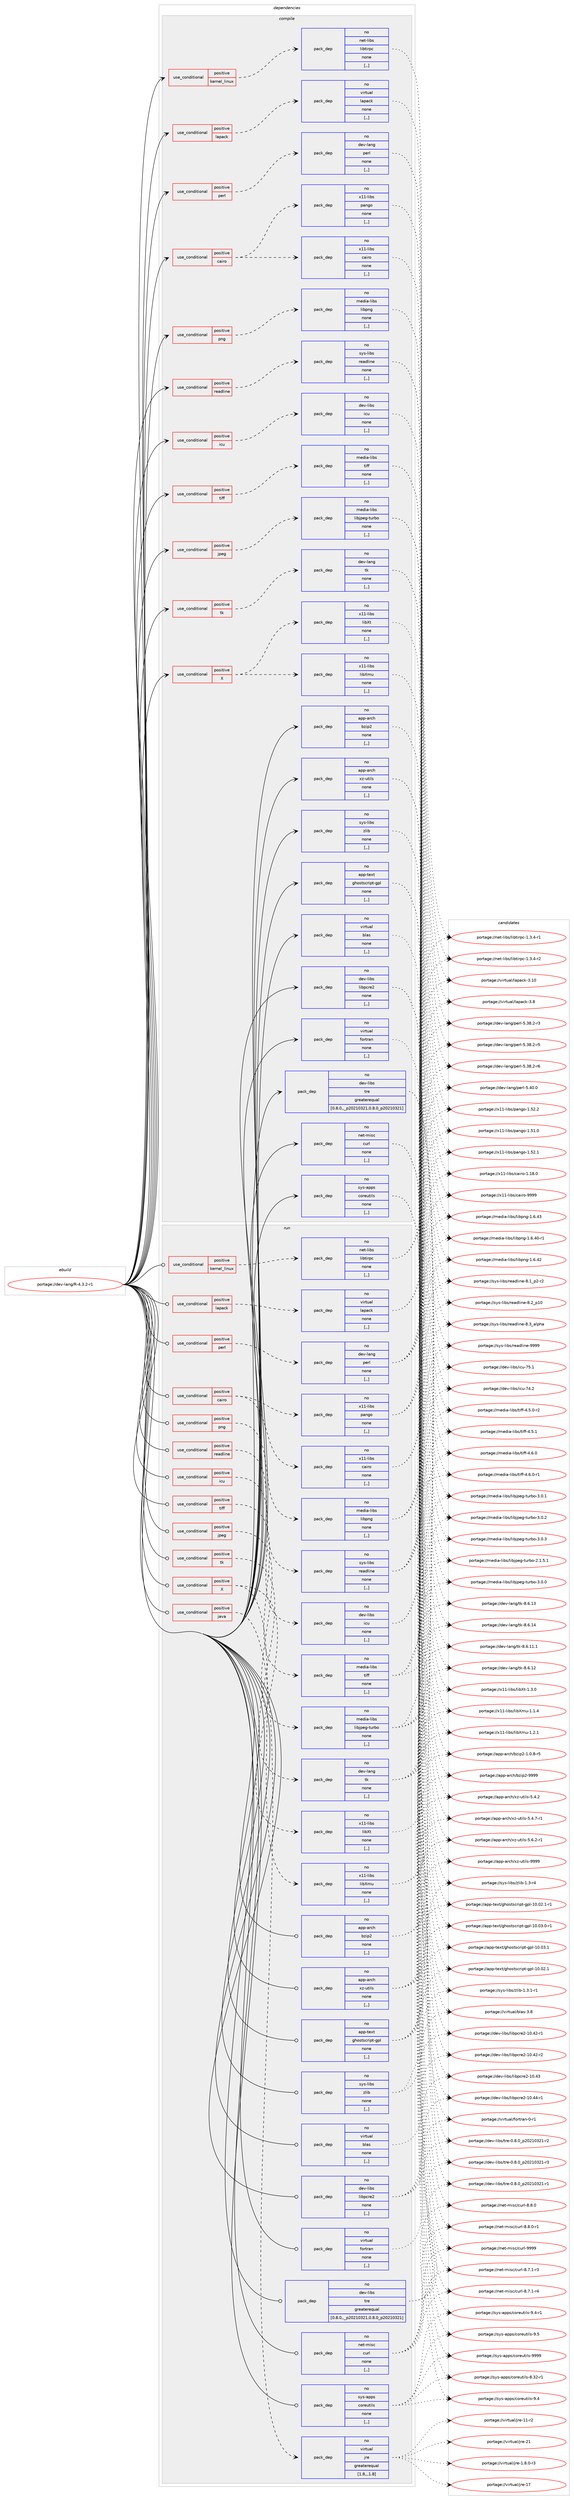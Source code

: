 digraph prolog {

# *************
# Graph options
# *************

newrank=true;
concentrate=true;
compound=true;
graph [rankdir=LR,fontname=Helvetica,fontsize=10,ranksep=1.5];#, ranksep=2.5, nodesep=0.2];
edge  [arrowhead=vee];
node  [fontname=Helvetica,fontsize=10];

# **********
# The ebuild
# **********

subgraph cluster_leftcol {
color=gray;
rank=same;
label=<<i>ebuild</i>>;
id [label="portage://dev-lang/R-4.3.2-r1", color=red, width=4, href="../dev-lang/R-4.3.2-r1.svg"];
}

# ****************
# The dependencies
# ****************

subgraph cluster_midcol {
color=gray;
label=<<i>dependencies</i>>;
subgraph cluster_compile {
fillcolor="#eeeeee";
style=filled;
label=<<i>compile</i>>;
subgraph cond22039 {
dependency95872 [label=<<TABLE BORDER="0" CELLBORDER="1" CELLSPACING="0" CELLPADDING="4"><TR><TD ROWSPAN="3" CELLPADDING="10">use_conditional</TD></TR><TR><TD>positive</TD></TR><TR><TD>X</TD></TR></TABLE>>, shape=none, color=red];
subgraph pack72801 {
dependency95873 [label=<<TABLE BORDER="0" CELLBORDER="1" CELLSPACING="0" CELLPADDING="4" WIDTH="220"><TR><TD ROWSPAN="6" CELLPADDING="30">pack_dep</TD></TR><TR><TD WIDTH="110">no</TD></TR><TR><TD>x11-libs</TD></TR><TR><TD>libXmu</TD></TR><TR><TD>none</TD></TR><TR><TD>[,,]</TD></TR></TABLE>>, shape=none, color=blue];
}
dependency95872:e -> dependency95873:w [weight=20,style="dashed",arrowhead="vee"];
subgraph pack72802 {
dependency95874 [label=<<TABLE BORDER="0" CELLBORDER="1" CELLSPACING="0" CELLPADDING="4" WIDTH="220"><TR><TD ROWSPAN="6" CELLPADDING="30">pack_dep</TD></TR><TR><TD WIDTH="110">no</TD></TR><TR><TD>x11-libs</TD></TR><TR><TD>libXt</TD></TR><TR><TD>none</TD></TR><TR><TD>[,,]</TD></TR></TABLE>>, shape=none, color=blue];
}
dependency95872:e -> dependency95874:w [weight=20,style="dashed",arrowhead="vee"];
}
id:e -> dependency95872:w [weight=20,style="solid",arrowhead="vee"];
subgraph cond22040 {
dependency95875 [label=<<TABLE BORDER="0" CELLBORDER="1" CELLSPACING="0" CELLPADDING="4"><TR><TD ROWSPAN="3" CELLPADDING="10">use_conditional</TD></TR><TR><TD>positive</TD></TR><TR><TD>cairo</TD></TR></TABLE>>, shape=none, color=red];
subgraph pack72803 {
dependency95876 [label=<<TABLE BORDER="0" CELLBORDER="1" CELLSPACING="0" CELLPADDING="4" WIDTH="220"><TR><TD ROWSPAN="6" CELLPADDING="30">pack_dep</TD></TR><TR><TD WIDTH="110">no</TD></TR><TR><TD>x11-libs</TD></TR><TR><TD>cairo</TD></TR><TR><TD>none</TD></TR><TR><TD>[,,]</TD></TR></TABLE>>, shape=none, color=blue];
}
dependency95875:e -> dependency95876:w [weight=20,style="dashed",arrowhead="vee"];
subgraph pack72804 {
dependency95877 [label=<<TABLE BORDER="0" CELLBORDER="1" CELLSPACING="0" CELLPADDING="4" WIDTH="220"><TR><TD ROWSPAN="6" CELLPADDING="30">pack_dep</TD></TR><TR><TD WIDTH="110">no</TD></TR><TR><TD>x11-libs</TD></TR><TR><TD>pango</TD></TR><TR><TD>none</TD></TR><TR><TD>[,,]</TD></TR></TABLE>>, shape=none, color=blue];
}
dependency95875:e -> dependency95877:w [weight=20,style="dashed",arrowhead="vee"];
}
id:e -> dependency95875:w [weight=20,style="solid",arrowhead="vee"];
subgraph cond22041 {
dependency95878 [label=<<TABLE BORDER="0" CELLBORDER="1" CELLSPACING="0" CELLPADDING="4"><TR><TD ROWSPAN="3" CELLPADDING="10">use_conditional</TD></TR><TR><TD>positive</TD></TR><TR><TD>icu</TD></TR></TABLE>>, shape=none, color=red];
subgraph pack72805 {
dependency95879 [label=<<TABLE BORDER="0" CELLBORDER="1" CELLSPACING="0" CELLPADDING="4" WIDTH="220"><TR><TD ROWSPAN="6" CELLPADDING="30">pack_dep</TD></TR><TR><TD WIDTH="110">no</TD></TR><TR><TD>dev-libs</TD></TR><TR><TD>icu</TD></TR><TR><TD>none</TD></TR><TR><TD>[,,]</TD></TR></TABLE>>, shape=none, color=blue];
}
dependency95878:e -> dependency95879:w [weight=20,style="dashed",arrowhead="vee"];
}
id:e -> dependency95878:w [weight=20,style="solid",arrowhead="vee"];
subgraph cond22042 {
dependency95880 [label=<<TABLE BORDER="0" CELLBORDER="1" CELLSPACING="0" CELLPADDING="4"><TR><TD ROWSPAN="3" CELLPADDING="10">use_conditional</TD></TR><TR><TD>positive</TD></TR><TR><TD>jpeg</TD></TR></TABLE>>, shape=none, color=red];
subgraph pack72806 {
dependency95881 [label=<<TABLE BORDER="0" CELLBORDER="1" CELLSPACING="0" CELLPADDING="4" WIDTH="220"><TR><TD ROWSPAN="6" CELLPADDING="30">pack_dep</TD></TR><TR><TD WIDTH="110">no</TD></TR><TR><TD>media-libs</TD></TR><TR><TD>libjpeg-turbo</TD></TR><TR><TD>none</TD></TR><TR><TD>[,,]</TD></TR></TABLE>>, shape=none, color=blue];
}
dependency95880:e -> dependency95881:w [weight=20,style="dashed",arrowhead="vee"];
}
id:e -> dependency95880:w [weight=20,style="solid",arrowhead="vee"];
subgraph cond22043 {
dependency95882 [label=<<TABLE BORDER="0" CELLBORDER="1" CELLSPACING="0" CELLPADDING="4"><TR><TD ROWSPAN="3" CELLPADDING="10">use_conditional</TD></TR><TR><TD>positive</TD></TR><TR><TD>kernel_linux</TD></TR></TABLE>>, shape=none, color=red];
subgraph pack72807 {
dependency95883 [label=<<TABLE BORDER="0" CELLBORDER="1" CELLSPACING="0" CELLPADDING="4" WIDTH="220"><TR><TD ROWSPAN="6" CELLPADDING="30">pack_dep</TD></TR><TR><TD WIDTH="110">no</TD></TR><TR><TD>net-libs</TD></TR><TR><TD>libtirpc</TD></TR><TR><TD>none</TD></TR><TR><TD>[,,]</TD></TR></TABLE>>, shape=none, color=blue];
}
dependency95882:e -> dependency95883:w [weight=20,style="dashed",arrowhead="vee"];
}
id:e -> dependency95882:w [weight=20,style="solid",arrowhead="vee"];
subgraph cond22044 {
dependency95884 [label=<<TABLE BORDER="0" CELLBORDER="1" CELLSPACING="0" CELLPADDING="4"><TR><TD ROWSPAN="3" CELLPADDING="10">use_conditional</TD></TR><TR><TD>positive</TD></TR><TR><TD>lapack</TD></TR></TABLE>>, shape=none, color=red];
subgraph pack72808 {
dependency95885 [label=<<TABLE BORDER="0" CELLBORDER="1" CELLSPACING="0" CELLPADDING="4" WIDTH="220"><TR><TD ROWSPAN="6" CELLPADDING="30">pack_dep</TD></TR><TR><TD WIDTH="110">no</TD></TR><TR><TD>virtual</TD></TR><TR><TD>lapack</TD></TR><TR><TD>none</TD></TR><TR><TD>[,,]</TD></TR></TABLE>>, shape=none, color=blue];
}
dependency95884:e -> dependency95885:w [weight=20,style="dashed",arrowhead="vee"];
}
id:e -> dependency95884:w [weight=20,style="solid",arrowhead="vee"];
subgraph cond22045 {
dependency95886 [label=<<TABLE BORDER="0" CELLBORDER="1" CELLSPACING="0" CELLPADDING="4"><TR><TD ROWSPAN="3" CELLPADDING="10">use_conditional</TD></TR><TR><TD>positive</TD></TR><TR><TD>perl</TD></TR></TABLE>>, shape=none, color=red];
subgraph pack72809 {
dependency95887 [label=<<TABLE BORDER="0" CELLBORDER="1" CELLSPACING="0" CELLPADDING="4" WIDTH="220"><TR><TD ROWSPAN="6" CELLPADDING="30">pack_dep</TD></TR><TR><TD WIDTH="110">no</TD></TR><TR><TD>dev-lang</TD></TR><TR><TD>perl</TD></TR><TR><TD>none</TD></TR><TR><TD>[,,]</TD></TR></TABLE>>, shape=none, color=blue];
}
dependency95886:e -> dependency95887:w [weight=20,style="dashed",arrowhead="vee"];
}
id:e -> dependency95886:w [weight=20,style="solid",arrowhead="vee"];
subgraph cond22046 {
dependency95888 [label=<<TABLE BORDER="0" CELLBORDER="1" CELLSPACING="0" CELLPADDING="4"><TR><TD ROWSPAN="3" CELLPADDING="10">use_conditional</TD></TR><TR><TD>positive</TD></TR><TR><TD>png</TD></TR></TABLE>>, shape=none, color=red];
subgraph pack72810 {
dependency95889 [label=<<TABLE BORDER="0" CELLBORDER="1" CELLSPACING="0" CELLPADDING="4" WIDTH="220"><TR><TD ROWSPAN="6" CELLPADDING="30">pack_dep</TD></TR><TR><TD WIDTH="110">no</TD></TR><TR><TD>media-libs</TD></TR><TR><TD>libpng</TD></TR><TR><TD>none</TD></TR><TR><TD>[,,]</TD></TR></TABLE>>, shape=none, color=blue];
}
dependency95888:e -> dependency95889:w [weight=20,style="dashed",arrowhead="vee"];
}
id:e -> dependency95888:w [weight=20,style="solid",arrowhead="vee"];
subgraph cond22047 {
dependency95890 [label=<<TABLE BORDER="0" CELLBORDER="1" CELLSPACING="0" CELLPADDING="4"><TR><TD ROWSPAN="3" CELLPADDING="10">use_conditional</TD></TR><TR><TD>positive</TD></TR><TR><TD>readline</TD></TR></TABLE>>, shape=none, color=red];
subgraph pack72811 {
dependency95891 [label=<<TABLE BORDER="0" CELLBORDER="1" CELLSPACING="0" CELLPADDING="4" WIDTH="220"><TR><TD ROWSPAN="6" CELLPADDING="30">pack_dep</TD></TR><TR><TD WIDTH="110">no</TD></TR><TR><TD>sys-libs</TD></TR><TR><TD>readline</TD></TR><TR><TD>none</TD></TR><TR><TD>[,,]</TD></TR></TABLE>>, shape=none, color=blue];
}
dependency95890:e -> dependency95891:w [weight=20,style="dashed",arrowhead="vee"];
}
id:e -> dependency95890:w [weight=20,style="solid",arrowhead="vee"];
subgraph cond22048 {
dependency95892 [label=<<TABLE BORDER="0" CELLBORDER="1" CELLSPACING="0" CELLPADDING="4"><TR><TD ROWSPAN="3" CELLPADDING="10">use_conditional</TD></TR><TR><TD>positive</TD></TR><TR><TD>tiff</TD></TR></TABLE>>, shape=none, color=red];
subgraph pack72812 {
dependency95893 [label=<<TABLE BORDER="0" CELLBORDER="1" CELLSPACING="0" CELLPADDING="4" WIDTH="220"><TR><TD ROWSPAN="6" CELLPADDING="30">pack_dep</TD></TR><TR><TD WIDTH="110">no</TD></TR><TR><TD>media-libs</TD></TR><TR><TD>tiff</TD></TR><TR><TD>none</TD></TR><TR><TD>[,,]</TD></TR></TABLE>>, shape=none, color=blue];
}
dependency95892:e -> dependency95893:w [weight=20,style="dashed",arrowhead="vee"];
}
id:e -> dependency95892:w [weight=20,style="solid",arrowhead="vee"];
subgraph cond22049 {
dependency95894 [label=<<TABLE BORDER="0" CELLBORDER="1" CELLSPACING="0" CELLPADDING="4"><TR><TD ROWSPAN="3" CELLPADDING="10">use_conditional</TD></TR><TR><TD>positive</TD></TR><TR><TD>tk</TD></TR></TABLE>>, shape=none, color=red];
subgraph pack72813 {
dependency95895 [label=<<TABLE BORDER="0" CELLBORDER="1" CELLSPACING="0" CELLPADDING="4" WIDTH="220"><TR><TD ROWSPAN="6" CELLPADDING="30">pack_dep</TD></TR><TR><TD WIDTH="110">no</TD></TR><TR><TD>dev-lang</TD></TR><TR><TD>tk</TD></TR><TR><TD>none</TD></TR><TR><TD>[,,]</TD></TR></TABLE>>, shape=none, color=blue];
}
dependency95894:e -> dependency95895:w [weight=20,style="dashed",arrowhead="vee"];
}
id:e -> dependency95894:w [weight=20,style="solid",arrowhead="vee"];
subgraph pack72814 {
dependency95896 [label=<<TABLE BORDER="0" CELLBORDER="1" CELLSPACING="0" CELLPADDING="4" WIDTH="220"><TR><TD ROWSPAN="6" CELLPADDING="30">pack_dep</TD></TR><TR><TD WIDTH="110">no</TD></TR><TR><TD>app-arch</TD></TR><TR><TD>bzip2</TD></TR><TR><TD>none</TD></TR><TR><TD>[,,]</TD></TR></TABLE>>, shape=none, color=blue];
}
id:e -> dependency95896:w [weight=20,style="solid",arrowhead="vee"];
subgraph pack72815 {
dependency95897 [label=<<TABLE BORDER="0" CELLBORDER="1" CELLSPACING="0" CELLPADDING="4" WIDTH="220"><TR><TD ROWSPAN="6" CELLPADDING="30">pack_dep</TD></TR><TR><TD WIDTH="110">no</TD></TR><TR><TD>app-arch</TD></TR><TR><TD>xz-utils</TD></TR><TR><TD>none</TD></TR><TR><TD>[,,]</TD></TR></TABLE>>, shape=none, color=blue];
}
id:e -> dependency95897:w [weight=20,style="solid",arrowhead="vee"];
subgraph pack72816 {
dependency95898 [label=<<TABLE BORDER="0" CELLBORDER="1" CELLSPACING="0" CELLPADDING="4" WIDTH="220"><TR><TD ROWSPAN="6" CELLPADDING="30">pack_dep</TD></TR><TR><TD WIDTH="110">no</TD></TR><TR><TD>app-text</TD></TR><TR><TD>ghostscript-gpl</TD></TR><TR><TD>none</TD></TR><TR><TD>[,,]</TD></TR></TABLE>>, shape=none, color=blue];
}
id:e -> dependency95898:w [weight=20,style="solid",arrowhead="vee"];
subgraph pack72817 {
dependency95899 [label=<<TABLE BORDER="0" CELLBORDER="1" CELLSPACING="0" CELLPADDING="4" WIDTH="220"><TR><TD ROWSPAN="6" CELLPADDING="30">pack_dep</TD></TR><TR><TD WIDTH="110">no</TD></TR><TR><TD>dev-libs</TD></TR><TR><TD>libpcre2</TD></TR><TR><TD>none</TD></TR><TR><TD>[,,]</TD></TR></TABLE>>, shape=none, color=blue];
}
id:e -> dependency95899:w [weight=20,style="solid",arrowhead="vee"];
subgraph pack72818 {
dependency95900 [label=<<TABLE BORDER="0" CELLBORDER="1" CELLSPACING="0" CELLPADDING="4" WIDTH="220"><TR><TD ROWSPAN="6" CELLPADDING="30">pack_dep</TD></TR><TR><TD WIDTH="110">no</TD></TR><TR><TD>dev-libs</TD></TR><TR><TD>tre</TD></TR><TR><TD>greaterequal</TD></TR><TR><TD>[0.8.0,,_p20210321,0.8.0_p20210321]</TD></TR></TABLE>>, shape=none, color=blue];
}
id:e -> dependency95900:w [weight=20,style="solid",arrowhead="vee"];
subgraph pack72819 {
dependency95901 [label=<<TABLE BORDER="0" CELLBORDER="1" CELLSPACING="0" CELLPADDING="4" WIDTH="220"><TR><TD ROWSPAN="6" CELLPADDING="30">pack_dep</TD></TR><TR><TD WIDTH="110">no</TD></TR><TR><TD>net-misc</TD></TR><TR><TD>curl</TD></TR><TR><TD>none</TD></TR><TR><TD>[,,]</TD></TR></TABLE>>, shape=none, color=blue];
}
id:e -> dependency95901:w [weight=20,style="solid",arrowhead="vee"];
subgraph pack72820 {
dependency95902 [label=<<TABLE BORDER="0" CELLBORDER="1" CELLSPACING="0" CELLPADDING="4" WIDTH="220"><TR><TD ROWSPAN="6" CELLPADDING="30">pack_dep</TD></TR><TR><TD WIDTH="110">no</TD></TR><TR><TD>sys-apps</TD></TR><TR><TD>coreutils</TD></TR><TR><TD>none</TD></TR><TR><TD>[,,]</TD></TR></TABLE>>, shape=none, color=blue];
}
id:e -> dependency95902:w [weight=20,style="solid",arrowhead="vee"];
subgraph pack72821 {
dependency95903 [label=<<TABLE BORDER="0" CELLBORDER="1" CELLSPACING="0" CELLPADDING="4" WIDTH="220"><TR><TD ROWSPAN="6" CELLPADDING="30">pack_dep</TD></TR><TR><TD WIDTH="110">no</TD></TR><TR><TD>sys-libs</TD></TR><TR><TD>zlib</TD></TR><TR><TD>none</TD></TR><TR><TD>[,,]</TD></TR></TABLE>>, shape=none, color=blue];
}
id:e -> dependency95903:w [weight=20,style="solid",arrowhead="vee"];
subgraph pack72822 {
dependency95904 [label=<<TABLE BORDER="0" CELLBORDER="1" CELLSPACING="0" CELLPADDING="4" WIDTH="220"><TR><TD ROWSPAN="6" CELLPADDING="30">pack_dep</TD></TR><TR><TD WIDTH="110">no</TD></TR><TR><TD>virtual</TD></TR><TR><TD>blas</TD></TR><TR><TD>none</TD></TR><TR><TD>[,,]</TD></TR></TABLE>>, shape=none, color=blue];
}
id:e -> dependency95904:w [weight=20,style="solid",arrowhead="vee"];
subgraph pack72823 {
dependency95905 [label=<<TABLE BORDER="0" CELLBORDER="1" CELLSPACING="0" CELLPADDING="4" WIDTH="220"><TR><TD ROWSPAN="6" CELLPADDING="30">pack_dep</TD></TR><TR><TD WIDTH="110">no</TD></TR><TR><TD>virtual</TD></TR><TR><TD>fortran</TD></TR><TR><TD>none</TD></TR><TR><TD>[,,]</TD></TR></TABLE>>, shape=none, color=blue];
}
id:e -> dependency95905:w [weight=20,style="solid",arrowhead="vee"];
}
subgraph cluster_compileandrun {
fillcolor="#eeeeee";
style=filled;
label=<<i>compile and run</i>>;
}
subgraph cluster_run {
fillcolor="#eeeeee";
style=filled;
label=<<i>run</i>>;
subgraph cond22050 {
dependency95906 [label=<<TABLE BORDER="0" CELLBORDER="1" CELLSPACING="0" CELLPADDING="4"><TR><TD ROWSPAN="3" CELLPADDING="10">use_conditional</TD></TR><TR><TD>positive</TD></TR><TR><TD>X</TD></TR></TABLE>>, shape=none, color=red];
subgraph pack72824 {
dependency95907 [label=<<TABLE BORDER="0" CELLBORDER="1" CELLSPACING="0" CELLPADDING="4" WIDTH="220"><TR><TD ROWSPAN="6" CELLPADDING="30">pack_dep</TD></TR><TR><TD WIDTH="110">no</TD></TR><TR><TD>x11-libs</TD></TR><TR><TD>libXmu</TD></TR><TR><TD>none</TD></TR><TR><TD>[,,]</TD></TR></TABLE>>, shape=none, color=blue];
}
dependency95906:e -> dependency95907:w [weight=20,style="dashed",arrowhead="vee"];
subgraph pack72825 {
dependency95908 [label=<<TABLE BORDER="0" CELLBORDER="1" CELLSPACING="0" CELLPADDING="4" WIDTH="220"><TR><TD ROWSPAN="6" CELLPADDING="30">pack_dep</TD></TR><TR><TD WIDTH="110">no</TD></TR><TR><TD>x11-libs</TD></TR><TR><TD>libXt</TD></TR><TR><TD>none</TD></TR><TR><TD>[,,]</TD></TR></TABLE>>, shape=none, color=blue];
}
dependency95906:e -> dependency95908:w [weight=20,style="dashed",arrowhead="vee"];
}
id:e -> dependency95906:w [weight=20,style="solid",arrowhead="odot"];
subgraph cond22051 {
dependency95909 [label=<<TABLE BORDER="0" CELLBORDER="1" CELLSPACING="0" CELLPADDING="4"><TR><TD ROWSPAN="3" CELLPADDING="10">use_conditional</TD></TR><TR><TD>positive</TD></TR><TR><TD>cairo</TD></TR></TABLE>>, shape=none, color=red];
subgraph pack72826 {
dependency95910 [label=<<TABLE BORDER="0" CELLBORDER="1" CELLSPACING="0" CELLPADDING="4" WIDTH="220"><TR><TD ROWSPAN="6" CELLPADDING="30">pack_dep</TD></TR><TR><TD WIDTH="110">no</TD></TR><TR><TD>x11-libs</TD></TR><TR><TD>cairo</TD></TR><TR><TD>none</TD></TR><TR><TD>[,,]</TD></TR></TABLE>>, shape=none, color=blue];
}
dependency95909:e -> dependency95910:w [weight=20,style="dashed",arrowhead="vee"];
subgraph pack72827 {
dependency95911 [label=<<TABLE BORDER="0" CELLBORDER="1" CELLSPACING="0" CELLPADDING="4" WIDTH="220"><TR><TD ROWSPAN="6" CELLPADDING="30">pack_dep</TD></TR><TR><TD WIDTH="110">no</TD></TR><TR><TD>x11-libs</TD></TR><TR><TD>pango</TD></TR><TR><TD>none</TD></TR><TR><TD>[,,]</TD></TR></TABLE>>, shape=none, color=blue];
}
dependency95909:e -> dependency95911:w [weight=20,style="dashed",arrowhead="vee"];
}
id:e -> dependency95909:w [weight=20,style="solid",arrowhead="odot"];
subgraph cond22052 {
dependency95912 [label=<<TABLE BORDER="0" CELLBORDER="1" CELLSPACING="0" CELLPADDING="4"><TR><TD ROWSPAN="3" CELLPADDING="10">use_conditional</TD></TR><TR><TD>positive</TD></TR><TR><TD>icu</TD></TR></TABLE>>, shape=none, color=red];
subgraph pack72828 {
dependency95913 [label=<<TABLE BORDER="0" CELLBORDER="1" CELLSPACING="0" CELLPADDING="4" WIDTH="220"><TR><TD ROWSPAN="6" CELLPADDING="30">pack_dep</TD></TR><TR><TD WIDTH="110">no</TD></TR><TR><TD>dev-libs</TD></TR><TR><TD>icu</TD></TR><TR><TD>none</TD></TR><TR><TD>[,,]</TD></TR></TABLE>>, shape=none, color=blue];
}
dependency95912:e -> dependency95913:w [weight=20,style="dashed",arrowhead="vee"];
}
id:e -> dependency95912:w [weight=20,style="solid",arrowhead="odot"];
subgraph cond22053 {
dependency95914 [label=<<TABLE BORDER="0" CELLBORDER="1" CELLSPACING="0" CELLPADDING="4"><TR><TD ROWSPAN="3" CELLPADDING="10">use_conditional</TD></TR><TR><TD>positive</TD></TR><TR><TD>java</TD></TR></TABLE>>, shape=none, color=red];
subgraph pack72829 {
dependency95915 [label=<<TABLE BORDER="0" CELLBORDER="1" CELLSPACING="0" CELLPADDING="4" WIDTH="220"><TR><TD ROWSPAN="6" CELLPADDING="30">pack_dep</TD></TR><TR><TD WIDTH="110">no</TD></TR><TR><TD>virtual</TD></TR><TR><TD>jre</TD></TR><TR><TD>greaterequal</TD></TR><TR><TD>[1.8,,,1.8]</TD></TR></TABLE>>, shape=none, color=blue];
}
dependency95914:e -> dependency95915:w [weight=20,style="dashed",arrowhead="vee"];
}
id:e -> dependency95914:w [weight=20,style="solid",arrowhead="odot"];
subgraph cond22054 {
dependency95916 [label=<<TABLE BORDER="0" CELLBORDER="1" CELLSPACING="0" CELLPADDING="4"><TR><TD ROWSPAN="3" CELLPADDING="10">use_conditional</TD></TR><TR><TD>positive</TD></TR><TR><TD>jpeg</TD></TR></TABLE>>, shape=none, color=red];
subgraph pack72830 {
dependency95917 [label=<<TABLE BORDER="0" CELLBORDER="1" CELLSPACING="0" CELLPADDING="4" WIDTH="220"><TR><TD ROWSPAN="6" CELLPADDING="30">pack_dep</TD></TR><TR><TD WIDTH="110">no</TD></TR><TR><TD>media-libs</TD></TR><TR><TD>libjpeg-turbo</TD></TR><TR><TD>none</TD></TR><TR><TD>[,,]</TD></TR></TABLE>>, shape=none, color=blue];
}
dependency95916:e -> dependency95917:w [weight=20,style="dashed",arrowhead="vee"];
}
id:e -> dependency95916:w [weight=20,style="solid",arrowhead="odot"];
subgraph cond22055 {
dependency95918 [label=<<TABLE BORDER="0" CELLBORDER="1" CELLSPACING="0" CELLPADDING="4"><TR><TD ROWSPAN="3" CELLPADDING="10">use_conditional</TD></TR><TR><TD>positive</TD></TR><TR><TD>kernel_linux</TD></TR></TABLE>>, shape=none, color=red];
subgraph pack72831 {
dependency95919 [label=<<TABLE BORDER="0" CELLBORDER="1" CELLSPACING="0" CELLPADDING="4" WIDTH="220"><TR><TD ROWSPAN="6" CELLPADDING="30">pack_dep</TD></TR><TR><TD WIDTH="110">no</TD></TR><TR><TD>net-libs</TD></TR><TR><TD>libtirpc</TD></TR><TR><TD>none</TD></TR><TR><TD>[,,]</TD></TR></TABLE>>, shape=none, color=blue];
}
dependency95918:e -> dependency95919:w [weight=20,style="dashed",arrowhead="vee"];
}
id:e -> dependency95918:w [weight=20,style="solid",arrowhead="odot"];
subgraph cond22056 {
dependency95920 [label=<<TABLE BORDER="0" CELLBORDER="1" CELLSPACING="0" CELLPADDING="4"><TR><TD ROWSPAN="3" CELLPADDING="10">use_conditional</TD></TR><TR><TD>positive</TD></TR><TR><TD>lapack</TD></TR></TABLE>>, shape=none, color=red];
subgraph pack72832 {
dependency95921 [label=<<TABLE BORDER="0" CELLBORDER="1" CELLSPACING="0" CELLPADDING="4" WIDTH="220"><TR><TD ROWSPAN="6" CELLPADDING="30">pack_dep</TD></TR><TR><TD WIDTH="110">no</TD></TR><TR><TD>virtual</TD></TR><TR><TD>lapack</TD></TR><TR><TD>none</TD></TR><TR><TD>[,,]</TD></TR></TABLE>>, shape=none, color=blue];
}
dependency95920:e -> dependency95921:w [weight=20,style="dashed",arrowhead="vee"];
}
id:e -> dependency95920:w [weight=20,style="solid",arrowhead="odot"];
subgraph cond22057 {
dependency95922 [label=<<TABLE BORDER="0" CELLBORDER="1" CELLSPACING="0" CELLPADDING="4"><TR><TD ROWSPAN="3" CELLPADDING="10">use_conditional</TD></TR><TR><TD>positive</TD></TR><TR><TD>perl</TD></TR></TABLE>>, shape=none, color=red];
subgraph pack72833 {
dependency95923 [label=<<TABLE BORDER="0" CELLBORDER="1" CELLSPACING="0" CELLPADDING="4" WIDTH="220"><TR><TD ROWSPAN="6" CELLPADDING="30">pack_dep</TD></TR><TR><TD WIDTH="110">no</TD></TR><TR><TD>dev-lang</TD></TR><TR><TD>perl</TD></TR><TR><TD>none</TD></TR><TR><TD>[,,]</TD></TR></TABLE>>, shape=none, color=blue];
}
dependency95922:e -> dependency95923:w [weight=20,style="dashed",arrowhead="vee"];
}
id:e -> dependency95922:w [weight=20,style="solid",arrowhead="odot"];
subgraph cond22058 {
dependency95924 [label=<<TABLE BORDER="0" CELLBORDER="1" CELLSPACING="0" CELLPADDING="4"><TR><TD ROWSPAN="3" CELLPADDING="10">use_conditional</TD></TR><TR><TD>positive</TD></TR><TR><TD>png</TD></TR></TABLE>>, shape=none, color=red];
subgraph pack72834 {
dependency95925 [label=<<TABLE BORDER="0" CELLBORDER="1" CELLSPACING="0" CELLPADDING="4" WIDTH="220"><TR><TD ROWSPAN="6" CELLPADDING="30">pack_dep</TD></TR><TR><TD WIDTH="110">no</TD></TR><TR><TD>media-libs</TD></TR><TR><TD>libpng</TD></TR><TR><TD>none</TD></TR><TR><TD>[,,]</TD></TR></TABLE>>, shape=none, color=blue];
}
dependency95924:e -> dependency95925:w [weight=20,style="dashed",arrowhead="vee"];
}
id:e -> dependency95924:w [weight=20,style="solid",arrowhead="odot"];
subgraph cond22059 {
dependency95926 [label=<<TABLE BORDER="0" CELLBORDER="1" CELLSPACING="0" CELLPADDING="4"><TR><TD ROWSPAN="3" CELLPADDING="10">use_conditional</TD></TR><TR><TD>positive</TD></TR><TR><TD>readline</TD></TR></TABLE>>, shape=none, color=red];
subgraph pack72835 {
dependency95927 [label=<<TABLE BORDER="0" CELLBORDER="1" CELLSPACING="0" CELLPADDING="4" WIDTH="220"><TR><TD ROWSPAN="6" CELLPADDING="30">pack_dep</TD></TR><TR><TD WIDTH="110">no</TD></TR><TR><TD>sys-libs</TD></TR><TR><TD>readline</TD></TR><TR><TD>none</TD></TR><TR><TD>[,,]</TD></TR></TABLE>>, shape=none, color=blue];
}
dependency95926:e -> dependency95927:w [weight=20,style="dashed",arrowhead="vee"];
}
id:e -> dependency95926:w [weight=20,style="solid",arrowhead="odot"];
subgraph cond22060 {
dependency95928 [label=<<TABLE BORDER="0" CELLBORDER="1" CELLSPACING="0" CELLPADDING="4"><TR><TD ROWSPAN="3" CELLPADDING="10">use_conditional</TD></TR><TR><TD>positive</TD></TR><TR><TD>tiff</TD></TR></TABLE>>, shape=none, color=red];
subgraph pack72836 {
dependency95929 [label=<<TABLE BORDER="0" CELLBORDER="1" CELLSPACING="0" CELLPADDING="4" WIDTH="220"><TR><TD ROWSPAN="6" CELLPADDING="30">pack_dep</TD></TR><TR><TD WIDTH="110">no</TD></TR><TR><TD>media-libs</TD></TR><TR><TD>tiff</TD></TR><TR><TD>none</TD></TR><TR><TD>[,,]</TD></TR></TABLE>>, shape=none, color=blue];
}
dependency95928:e -> dependency95929:w [weight=20,style="dashed",arrowhead="vee"];
}
id:e -> dependency95928:w [weight=20,style="solid",arrowhead="odot"];
subgraph cond22061 {
dependency95930 [label=<<TABLE BORDER="0" CELLBORDER="1" CELLSPACING="0" CELLPADDING="4"><TR><TD ROWSPAN="3" CELLPADDING="10">use_conditional</TD></TR><TR><TD>positive</TD></TR><TR><TD>tk</TD></TR></TABLE>>, shape=none, color=red];
subgraph pack72837 {
dependency95931 [label=<<TABLE BORDER="0" CELLBORDER="1" CELLSPACING="0" CELLPADDING="4" WIDTH="220"><TR><TD ROWSPAN="6" CELLPADDING="30">pack_dep</TD></TR><TR><TD WIDTH="110">no</TD></TR><TR><TD>dev-lang</TD></TR><TR><TD>tk</TD></TR><TR><TD>none</TD></TR><TR><TD>[,,]</TD></TR></TABLE>>, shape=none, color=blue];
}
dependency95930:e -> dependency95931:w [weight=20,style="dashed",arrowhead="vee"];
}
id:e -> dependency95930:w [weight=20,style="solid",arrowhead="odot"];
subgraph pack72838 {
dependency95932 [label=<<TABLE BORDER="0" CELLBORDER="1" CELLSPACING="0" CELLPADDING="4" WIDTH="220"><TR><TD ROWSPAN="6" CELLPADDING="30">pack_dep</TD></TR><TR><TD WIDTH="110">no</TD></TR><TR><TD>app-arch</TD></TR><TR><TD>bzip2</TD></TR><TR><TD>none</TD></TR><TR><TD>[,,]</TD></TR></TABLE>>, shape=none, color=blue];
}
id:e -> dependency95932:w [weight=20,style="solid",arrowhead="odot"];
subgraph pack72839 {
dependency95933 [label=<<TABLE BORDER="0" CELLBORDER="1" CELLSPACING="0" CELLPADDING="4" WIDTH="220"><TR><TD ROWSPAN="6" CELLPADDING="30">pack_dep</TD></TR><TR><TD WIDTH="110">no</TD></TR><TR><TD>app-arch</TD></TR><TR><TD>xz-utils</TD></TR><TR><TD>none</TD></TR><TR><TD>[,,]</TD></TR></TABLE>>, shape=none, color=blue];
}
id:e -> dependency95933:w [weight=20,style="solid",arrowhead="odot"];
subgraph pack72840 {
dependency95934 [label=<<TABLE BORDER="0" CELLBORDER="1" CELLSPACING="0" CELLPADDING="4" WIDTH="220"><TR><TD ROWSPAN="6" CELLPADDING="30">pack_dep</TD></TR><TR><TD WIDTH="110">no</TD></TR><TR><TD>app-text</TD></TR><TR><TD>ghostscript-gpl</TD></TR><TR><TD>none</TD></TR><TR><TD>[,,]</TD></TR></TABLE>>, shape=none, color=blue];
}
id:e -> dependency95934:w [weight=20,style="solid",arrowhead="odot"];
subgraph pack72841 {
dependency95935 [label=<<TABLE BORDER="0" CELLBORDER="1" CELLSPACING="0" CELLPADDING="4" WIDTH="220"><TR><TD ROWSPAN="6" CELLPADDING="30">pack_dep</TD></TR><TR><TD WIDTH="110">no</TD></TR><TR><TD>dev-libs</TD></TR><TR><TD>libpcre2</TD></TR><TR><TD>none</TD></TR><TR><TD>[,,]</TD></TR></TABLE>>, shape=none, color=blue];
}
id:e -> dependency95935:w [weight=20,style="solid",arrowhead="odot"];
subgraph pack72842 {
dependency95936 [label=<<TABLE BORDER="0" CELLBORDER="1" CELLSPACING="0" CELLPADDING="4" WIDTH="220"><TR><TD ROWSPAN="6" CELLPADDING="30">pack_dep</TD></TR><TR><TD WIDTH="110">no</TD></TR><TR><TD>dev-libs</TD></TR><TR><TD>tre</TD></TR><TR><TD>greaterequal</TD></TR><TR><TD>[0.8.0,,_p20210321,0.8.0_p20210321]</TD></TR></TABLE>>, shape=none, color=blue];
}
id:e -> dependency95936:w [weight=20,style="solid",arrowhead="odot"];
subgraph pack72843 {
dependency95937 [label=<<TABLE BORDER="0" CELLBORDER="1" CELLSPACING="0" CELLPADDING="4" WIDTH="220"><TR><TD ROWSPAN="6" CELLPADDING="30">pack_dep</TD></TR><TR><TD WIDTH="110">no</TD></TR><TR><TD>net-misc</TD></TR><TR><TD>curl</TD></TR><TR><TD>none</TD></TR><TR><TD>[,,]</TD></TR></TABLE>>, shape=none, color=blue];
}
id:e -> dependency95937:w [weight=20,style="solid",arrowhead="odot"];
subgraph pack72844 {
dependency95938 [label=<<TABLE BORDER="0" CELLBORDER="1" CELLSPACING="0" CELLPADDING="4" WIDTH="220"><TR><TD ROWSPAN="6" CELLPADDING="30">pack_dep</TD></TR><TR><TD WIDTH="110">no</TD></TR><TR><TD>sys-apps</TD></TR><TR><TD>coreutils</TD></TR><TR><TD>none</TD></TR><TR><TD>[,,]</TD></TR></TABLE>>, shape=none, color=blue];
}
id:e -> dependency95938:w [weight=20,style="solid",arrowhead="odot"];
subgraph pack72845 {
dependency95939 [label=<<TABLE BORDER="0" CELLBORDER="1" CELLSPACING="0" CELLPADDING="4" WIDTH="220"><TR><TD ROWSPAN="6" CELLPADDING="30">pack_dep</TD></TR><TR><TD WIDTH="110">no</TD></TR><TR><TD>sys-libs</TD></TR><TR><TD>zlib</TD></TR><TR><TD>none</TD></TR><TR><TD>[,,]</TD></TR></TABLE>>, shape=none, color=blue];
}
id:e -> dependency95939:w [weight=20,style="solid",arrowhead="odot"];
subgraph pack72846 {
dependency95940 [label=<<TABLE BORDER="0" CELLBORDER="1" CELLSPACING="0" CELLPADDING="4" WIDTH="220"><TR><TD ROWSPAN="6" CELLPADDING="30">pack_dep</TD></TR><TR><TD WIDTH="110">no</TD></TR><TR><TD>virtual</TD></TR><TR><TD>blas</TD></TR><TR><TD>none</TD></TR><TR><TD>[,,]</TD></TR></TABLE>>, shape=none, color=blue];
}
id:e -> dependency95940:w [weight=20,style="solid",arrowhead="odot"];
subgraph pack72847 {
dependency95941 [label=<<TABLE BORDER="0" CELLBORDER="1" CELLSPACING="0" CELLPADDING="4" WIDTH="220"><TR><TD ROWSPAN="6" CELLPADDING="30">pack_dep</TD></TR><TR><TD WIDTH="110">no</TD></TR><TR><TD>virtual</TD></TR><TR><TD>fortran</TD></TR><TR><TD>none</TD></TR><TR><TD>[,,]</TD></TR></TABLE>>, shape=none, color=blue];
}
id:e -> dependency95941:w [weight=20,style="solid",arrowhead="odot"];
}
}

# **************
# The candidates
# **************

subgraph cluster_choices {
rank=same;
color=gray;
label=<<i>candidates</i>>;

subgraph choice72801 {
color=black;
nodesep=1;
choice12049494510810598115471081059888109117454946494652 [label="portage://x11-libs/libXmu-1.1.4", color=red, width=4,href="../x11-libs/libXmu-1.1.4.svg"];
choice12049494510810598115471081059888109117454946504649 [label="portage://x11-libs/libXmu-1.2.1", color=red, width=4,href="../x11-libs/libXmu-1.2.1.svg"];
dependency95873:e -> choice12049494510810598115471081059888109117454946494652:w [style=dotted,weight="100"];
dependency95873:e -> choice12049494510810598115471081059888109117454946504649:w [style=dotted,weight="100"];
}
subgraph choice72802 {
color=black;
nodesep=1;
choice12049494510810598115471081059888116454946514648 [label="portage://x11-libs/libXt-1.3.0", color=red, width=4,href="../x11-libs/libXt-1.3.0.svg"];
dependency95874:e -> choice12049494510810598115471081059888116454946514648:w [style=dotted,weight="100"];
}
subgraph choice72803 {
color=black;
nodesep=1;
choice1204949451081059811547999710511411145494649564648 [label="portage://x11-libs/cairo-1.18.0", color=red, width=4,href="../x11-libs/cairo-1.18.0.svg"];
choice120494945108105981154799971051141114557575757 [label="portage://x11-libs/cairo-9999", color=red, width=4,href="../x11-libs/cairo-9999.svg"];
dependency95876:e -> choice1204949451081059811547999710511411145494649564648:w [style=dotted,weight="100"];
dependency95876:e -> choice120494945108105981154799971051141114557575757:w [style=dotted,weight="100"];
}
subgraph choice72804 {
color=black;
nodesep=1;
choice12049494510810598115471129711010311145494653494648 [label="portage://x11-libs/pango-1.51.0", color=red, width=4,href="../x11-libs/pango-1.51.0.svg"];
choice12049494510810598115471129711010311145494653504649 [label="portage://x11-libs/pango-1.52.1", color=red, width=4,href="../x11-libs/pango-1.52.1.svg"];
choice12049494510810598115471129711010311145494653504650 [label="portage://x11-libs/pango-1.52.2", color=red, width=4,href="../x11-libs/pango-1.52.2.svg"];
dependency95877:e -> choice12049494510810598115471129711010311145494653494648:w [style=dotted,weight="100"];
dependency95877:e -> choice12049494510810598115471129711010311145494653504649:w [style=dotted,weight="100"];
dependency95877:e -> choice12049494510810598115471129711010311145494653504650:w [style=dotted,weight="100"];
}
subgraph choice72805 {
color=black;
nodesep=1;
choice100101118451081059811547105991174555524650 [label="portage://dev-libs/icu-74.2", color=red, width=4,href="../dev-libs/icu-74.2.svg"];
choice100101118451081059811547105991174555534649 [label="portage://dev-libs/icu-75.1", color=red, width=4,href="../dev-libs/icu-75.1.svg"];
dependency95879:e -> choice100101118451081059811547105991174555524650:w [style=dotted,weight="100"];
dependency95879:e -> choice100101118451081059811547105991174555534649:w [style=dotted,weight="100"];
}
subgraph choice72806 {
color=black;
nodesep=1;
choice109101100105974510810598115471081059810611210110345116117114981114550464946534649 [label="portage://media-libs/libjpeg-turbo-2.1.5.1", color=red, width=4,href="../media-libs/libjpeg-turbo-2.1.5.1.svg"];
choice10910110010597451081059811547108105981061121011034511611711498111455146484648 [label="portage://media-libs/libjpeg-turbo-3.0.0", color=red, width=4,href="../media-libs/libjpeg-turbo-3.0.0.svg"];
choice10910110010597451081059811547108105981061121011034511611711498111455146484649 [label="portage://media-libs/libjpeg-turbo-3.0.1", color=red, width=4,href="../media-libs/libjpeg-turbo-3.0.1.svg"];
choice10910110010597451081059811547108105981061121011034511611711498111455146484650 [label="portage://media-libs/libjpeg-turbo-3.0.2", color=red, width=4,href="../media-libs/libjpeg-turbo-3.0.2.svg"];
choice10910110010597451081059811547108105981061121011034511611711498111455146484651 [label="portage://media-libs/libjpeg-turbo-3.0.3", color=red, width=4,href="../media-libs/libjpeg-turbo-3.0.3.svg"];
dependency95881:e -> choice109101100105974510810598115471081059810611210110345116117114981114550464946534649:w [style=dotted,weight="100"];
dependency95881:e -> choice10910110010597451081059811547108105981061121011034511611711498111455146484648:w [style=dotted,weight="100"];
dependency95881:e -> choice10910110010597451081059811547108105981061121011034511611711498111455146484649:w [style=dotted,weight="100"];
dependency95881:e -> choice10910110010597451081059811547108105981061121011034511611711498111455146484650:w [style=dotted,weight="100"];
dependency95881:e -> choice10910110010597451081059811547108105981061121011034511611711498111455146484651:w [style=dotted,weight="100"];
}
subgraph choice72807 {
color=black;
nodesep=1;
choice11010111645108105981154710810598116105114112994549465146524511449 [label="portage://net-libs/libtirpc-1.3.4-r1", color=red, width=4,href="../net-libs/libtirpc-1.3.4-r1.svg"];
choice11010111645108105981154710810598116105114112994549465146524511450 [label="portage://net-libs/libtirpc-1.3.4-r2", color=red, width=4,href="../net-libs/libtirpc-1.3.4-r2.svg"];
dependency95883:e -> choice11010111645108105981154710810598116105114112994549465146524511449:w [style=dotted,weight="100"];
dependency95883:e -> choice11010111645108105981154710810598116105114112994549465146524511450:w [style=dotted,weight="100"];
}
subgraph choice72808 {
color=black;
nodesep=1;
choice11810511411611797108471089711297991074551464948 [label="portage://virtual/lapack-3.10", color=red, width=4,href="../virtual/lapack-3.10.svg"];
choice118105114116117971084710897112979910745514656 [label="portage://virtual/lapack-3.8", color=red, width=4,href="../virtual/lapack-3.8.svg"];
dependency95885:e -> choice11810511411611797108471089711297991074551464948:w [style=dotted,weight="100"];
dependency95885:e -> choice118105114116117971084710897112979910745514656:w [style=dotted,weight="100"];
}
subgraph choice72809 {
color=black;
nodesep=1;
choice100101118451089711010347112101114108455346515646504511451 [label="portage://dev-lang/perl-5.38.2-r3", color=red, width=4,href="../dev-lang/perl-5.38.2-r3.svg"];
choice100101118451089711010347112101114108455346515646504511453 [label="portage://dev-lang/perl-5.38.2-r5", color=red, width=4,href="../dev-lang/perl-5.38.2-r5.svg"];
choice100101118451089711010347112101114108455346515646504511454 [label="portage://dev-lang/perl-5.38.2-r6", color=red, width=4,href="../dev-lang/perl-5.38.2-r6.svg"];
choice10010111845108971101034711210111410845534652484648 [label="portage://dev-lang/perl-5.40.0", color=red, width=4,href="../dev-lang/perl-5.40.0.svg"];
dependency95887:e -> choice100101118451089711010347112101114108455346515646504511451:w [style=dotted,weight="100"];
dependency95887:e -> choice100101118451089711010347112101114108455346515646504511453:w [style=dotted,weight="100"];
dependency95887:e -> choice100101118451089711010347112101114108455346515646504511454:w [style=dotted,weight="100"];
dependency95887:e -> choice10010111845108971101034711210111410845534652484648:w [style=dotted,weight="100"];
}
subgraph choice72810 {
color=black;
nodesep=1;
choice1091011001059745108105981154710810598112110103454946544652484511449 [label="portage://media-libs/libpng-1.6.40-r1", color=red, width=4,href="../media-libs/libpng-1.6.40-r1.svg"];
choice109101100105974510810598115471081059811211010345494654465250 [label="portage://media-libs/libpng-1.6.42", color=red, width=4,href="../media-libs/libpng-1.6.42.svg"];
choice109101100105974510810598115471081059811211010345494654465251 [label="portage://media-libs/libpng-1.6.43", color=red, width=4,href="../media-libs/libpng-1.6.43.svg"];
dependency95889:e -> choice1091011001059745108105981154710810598112110103454946544652484511449:w [style=dotted,weight="100"];
dependency95889:e -> choice109101100105974510810598115471081059811211010345494654465250:w [style=dotted,weight="100"];
dependency95889:e -> choice109101100105974510810598115471081059811211010345494654465251:w [style=dotted,weight="100"];
}
subgraph choice72811 {
color=black;
nodesep=1;
choice115121115451081059811547114101971001081051101014556464995112504511450 [label="portage://sys-libs/readline-8.1_p2-r2", color=red, width=4,href="../sys-libs/readline-8.1_p2-r2.svg"];
choice1151211154510810598115471141019710010810511010145564650951124948 [label="portage://sys-libs/readline-8.2_p10", color=red, width=4,href="../sys-libs/readline-8.2_p10.svg"];
choice1151211154510810598115471141019710010810511010145564651959710811210497 [label="portage://sys-libs/readline-8.3_alpha", color=red, width=4,href="../sys-libs/readline-8.3_alpha.svg"];
choice115121115451081059811547114101971001081051101014557575757 [label="portage://sys-libs/readline-9999", color=red, width=4,href="../sys-libs/readline-9999.svg"];
dependency95891:e -> choice115121115451081059811547114101971001081051101014556464995112504511450:w [style=dotted,weight="100"];
dependency95891:e -> choice1151211154510810598115471141019710010810511010145564650951124948:w [style=dotted,weight="100"];
dependency95891:e -> choice1151211154510810598115471141019710010810511010145564651959710811210497:w [style=dotted,weight="100"];
dependency95891:e -> choice115121115451081059811547114101971001081051101014557575757:w [style=dotted,weight="100"];
}
subgraph choice72812 {
color=black;
nodesep=1;
choice109101100105974510810598115471161051021024552465346484511450 [label="portage://media-libs/tiff-4.5.0-r2", color=red, width=4,href="../media-libs/tiff-4.5.0-r2.svg"];
choice10910110010597451081059811547116105102102455246534649 [label="portage://media-libs/tiff-4.5.1", color=red, width=4,href="../media-libs/tiff-4.5.1.svg"];
choice10910110010597451081059811547116105102102455246544648 [label="portage://media-libs/tiff-4.6.0", color=red, width=4,href="../media-libs/tiff-4.6.0.svg"];
choice109101100105974510810598115471161051021024552465446484511449 [label="portage://media-libs/tiff-4.6.0-r1", color=red, width=4,href="../media-libs/tiff-4.6.0-r1.svg"];
dependency95893:e -> choice109101100105974510810598115471161051021024552465346484511450:w [style=dotted,weight="100"];
dependency95893:e -> choice10910110010597451081059811547116105102102455246534649:w [style=dotted,weight="100"];
dependency95893:e -> choice10910110010597451081059811547116105102102455246544648:w [style=dotted,weight="100"];
dependency95893:e -> choice109101100105974510810598115471161051021024552465446484511449:w [style=dotted,weight="100"];
}
subgraph choice72813 {
color=black;
nodesep=1;
choice100101118451089711010347116107455646544649494649 [label="portage://dev-lang/tk-8.6.11.1", color=red, width=4,href="../dev-lang/tk-8.6.11.1.svg"];
choice10010111845108971101034711610745564654464950 [label="portage://dev-lang/tk-8.6.12", color=red, width=4,href="../dev-lang/tk-8.6.12.svg"];
choice10010111845108971101034711610745564654464951 [label="portage://dev-lang/tk-8.6.13", color=red, width=4,href="../dev-lang/tk-8.6.13.svg"];
choice10010111845108971101034711610745564654464952 [label="portage://dev-lang/tk-8.6.14", color=red, width=4,href="../dev-lang/tk-8.6.14.svg"];
dependency95895:e -> choice100101118451089711010347116107455646544649494649:w [style=dotted,weight="100"];
dependency95895:e -> choice10010111845108971101034711610745564654464950:w [style=dotted,weight="100"];
dependency95895:e -> choice10010111845108971101034711610745564654464951:w [style=dotted,weight="100"];
dependency95895:e -> choice10010111845108971101034711610745564654464952:w [style=dotted,weight="100"];
}
subgraph choice72814 {
color=black;
nodesep=1;
choice971121124597114991044798122105112504549464846564511453 [label="portage://app-arch/bzip2-1.0.8-r5", color=red, width=4,href="../app-arch/bzip2-1.0.8-r5.svg"];
choice971121124597114991044798122105112504557575757 [label="portage://app-arch/bzip2-9999", color=red, width=4,href="../app-arch/bzip2-9999.svg"];
dependency95896:e -> choice971121124597114991044798122105112504549464846564511453:w [style=dotted,weight="100"];
dependency95896:e -> choice971121124597114991044798122105112504557575757:w [style=dotted,weight="100"];
}
subgraph choice72815 {
color=black;
nodesep=1;
choice971121124597114991044712012245117116105108115455346524650 [label="portage://app-arch/xz-utils-5.4.2", color=red, width=4,href="../app-arch/xz-utils-5.4.2.svg"];
choice9711211245971149910447120122451171161051081154553465246554511449 [label="portage://app-arch/xz-utils-5.4.7-r1", color=red, width=4,href="../app-arch/xz-utils-5.4.7-r1.svg"];
choice9711211245971149910447120122451171161051081154553465446504511449 [label="portage://app-arch/xz-utils-5.6.2-r1", color=red, width=4,href="../app-arch/xz-utils-5.6.2-r1.svg"];
choice9711211245971149910447120122451171161051081154557575757 [label="portage://app-arch/xz-utils-9999", color=red, width=4,href="../app-arch/xz-utils-9999.svg"];
dependency95897:e -> choice971121124597114991044712012245117116105108115455346524650:w [style=dotted,weight="100"];
dependency95897:e -> choice9711211245971149910447120122451171161051081154553465246554511449:w [style=dotted,weight="100"];
dependency95897:e -> choice9711211245971149910447120122451171161051081154553465446504511449:w [style=dotted,weight="100"];
dependency95897:e -> choice9711211245971149910447120122451171161051081154557575757:w [style=dotted,weight="100"];
}
subgraph choice72816 {
color=black;
nodesep=1;
choice97112112451161011201164710310411111511611599114105112116451031121084549484648504649 [label="portage://app-text/ghostscript-gpl-10.02.1", color=red, width=4,href="../app-text/ghostscript-gpl-10.02.1.svg"];
choice971121124511610112011647103104111115116115991141051121164510311210845494846485046494511449 [label="portage://app-text/ghostscript-gpl-10.02.1-r1", color=red, width=4,href="../app-text/ghostscript-gpl-10.02.1-r1.svg"];
choice971121124511610112011647103104111115116115991141051121164510311210845494846485146484511449 [label="portage://app-text/ghostscript-gpl-10.03.0-r1", color=red, width=4,href="../app-text/ghostscript-gpl-10.03.0-r1.svg"];
choice97112112451161011201164710310411111511611599114105112116451031121084549484648514649 [label="portage://app-text/ghostscript-gpl-10.03.1", color=red, width=4,href="../app-text/ghostscript-gpl-10.03.1.svg"];
dependency95898:e -> choice97112112451161011201164710310411111511611599114105112116451031121084549484648504649:w [style=dotted,weight="100"];
dependency95898:e -> choice971121124511610112011647103104111115116115991141051121164510311210845494846485046494511449:w [style=dotted,weight="100"];
dependency95898:e -> choice971121124511610112011647103104111115116115991141051121164510311210845494846485146484511449:w [style=dotted,weight="100"];
dependency95898:e -> choice97112112451161011201164710310411111511611599114105112116451031121084549484648514649:w [style=dotted,weight="100"];
}
subgraph choice72817 {
color=black;
nodesep=1;
choice1001011184510810598115471081059811299114101504549484652504511449 [label="portage://dev-libs/libpcre2-10.42-r1", color=red, width=4,href="../dev-libs/libpcre2-10.42-r1.svg"];
choice1001011184510810598115471081059811299114101504549484652504511450 [label="portage://dev-libs/libpcre2-10.42-r2", color=red, width=4,href="../dev-libs/libpcre2-10.42-r2.svg"];
choice100101118451081059811547108105981129911410150454948465251 [label="portage://dev-libs/libpcre2-10.43", color=red, width=4,href="../dev-libs/libpcre2-10.43.svg"];
choice1001011184510810598115471081059811299114101504549484652524511449 [label="portage://dev-libs/libpcre2-10.44-r1", color=red, width=4,href="../dev-libs/libpcre2-10.44-r1.svg"];
dependency95899:e -> choice1001011184510810598115471081059811299114101504549484652504511449:w [style=dotted,weight="100"];
dependency95899:e -> choice1001011184510810598115471081059811299114101504549484652504511450:w [style=dotted,weight="100"];
dependency95899:e -> choice100101118451081059811547108105981129911410150454948465251:w [style=dotted,weight="100"];
dependency95899:e -> choice1001011184510810598115471081059811299114101504549484652524511449:w [style=dotted,weight="100"];
}
subgraph choice72818 {
color=black;
nodesep=1;
choice1001011184510810598115471161141014548465646489511250485049485150494511449 [label="portage://dev-libs/tre-0.8.0_p20210321-r1", color=red, width=4,href="../dev-libs/tre-0.8.0_p20210321-r1.svg"];
choice1001011184510810598115471161141014548465646489511250485049485150494511450 [label="portage://dev-libs/tre-0.8.0_p20210321-r2", color=red, width=4,href="../dev-libs/tre-0.8.0_p20210321-r2.svg"];
choice1001011184510810598115471161141014548465646489511250485049485150494511451 [label="portage://dev-libs/tre-0.8.0_p20210321-r3", color=red, width=4,href="../dev-libs/tre-0.8.0_p20210321-r3.svg"];
dependency95900:e -> choice1001011184510810598115471161141014548465646489511250485049485150494511449:w [style=dotted,weight="100"];
dependency95900:e -> choice1001011184510810598115471161141014548465646489511250485049485150494511450:w [style=dotted,weight="100"];
dependency95900:e -> choice1001011184510810598115471161141014548465646489511250485049485150494511451:w [style=dotted,weight="100"];
}
subgraph choice72819 {
color=black;
nodesep=1;
choice110101116451091051159947991171141084556465546494511451 [label="portage://net-misc/curl-8.7.1-r3", color=red, width=4,href="../net-misc/curl-8.7.1-r3.svg"];
choice110101116451091051159947991171141084556465546494511452 [label="portage://net-misc/curl-8.7.1-r4", color=red, width=4,href="../net-misc/curl-8.7.1-r4.svg"];
choice11010111645109105115994799117114108455646564648 [label="portage://net-misc/curl-8.8.0", color=red, width=4,href="../net-misc/curl-8.8.0.svg"];
choice110101116451091051159947991171141084556465646484511449 [label="portage://net-misc/curl-8.8.0-r1", color=red, width=4,href="../net-misc/curl-8.8.0-r1.svg"];
choice110101116451091051159947991171141084557575757 [label="portage://net-misc/curl-9999", color=red, width=4,href="../net-misc/curl-9999.svg"];
dependency95901:e -> choice110101116451091051159947991171141084556465546494511451:w [style=dotted,weight="100"];
dependency95901:e -> choice110101116451091051159947991171141084556465546494511452:w [style=dotted,weight="100"];
dependency95901:e -> choice11010111645109105115994799117114108455646564648:w [style=dotted,weight="100"];
dependency95901:e -> choice110101116451091051159947991171141084556465646484511449:w [style=dotted,weight="100"];
dependency95901:e -> choice110101116451091051159947991171141084557575757:w [style=dotted,weight="100"];
}
subgraph choice72820 {
color=black;
nodesep=1;
choice1151211154597112112115479911111410111711610510811545564651504511449 [label="portage://sys-apps/coreutils-8.32-r1", color=red, width=4,href="../sys-apps/coreutils-8.32-r1.svg"];
choice1151211154597112112115479911111410111711610510811545574652 [label="portage://sys-apps/coreutils-9.4", color=red, width=4,href="../sys-apps/coreutils-9.4.svg"];
choice11512111545971121121154799111114101117116105108115455746524511449 [label="portage://sys-apps/coreutils-9.4-r1", color=red, width=4,href="../sys-apps/coreutils-9.4-r1.svg"];
choice1151211154597112112115479911111410111711610510811545574653 [label="portage://sys-apps/coreutils-9.5", color=red, width=4,href="../sys-apps/coreutils-9.5.svg"];
choice115121115459711211211547991111141011171161051081154557575757 [label="portage://sys-apps/coreutils-9999", color=red, width=4,href="../sys-apps/coreutils-9999.svg"];
dependency95902:e -> choice1151211154597112112115479911111410111711610510811545564651504511449:w [style=dotted,weight="100"];
dependency95902:e -> choice1151211154597112112115479911111410111711610510811545574652:w [style=dotted,weight="100"];
dependency95902:e -> choice11512111545971121121154799111114101117116105108115455746524511449:w [style=dotted,weight="100"];
dependency95902:e -> choice1151211154597112112115479911111410111711610510811545574653:w [style=dotted,weight="100"];
dependency95902:e -> choice115121115459711211211547991111141011171161051081154557575757:w [style=dotted,weight="100"];
}
subgraph choice72821 {
color=black;
nodesep=1;
choice11512111545108105981154712210810598454946514511452 [label="portage://sys-libs/zlib-1.3-r4", color=red, width=4,href="../sys-libs/zlib-1.3-r4.svg"];
choice115121115451081059811547122108105984549465146494511449 [label="portage://sys-libs/zlib-1.3.1-r1", color=red, width=4,href="../sys-libs/zlib-1.3.1-r1.svg"];
dependency95903:e -> choice11512111545108105981154712210810598454946514511452:w [style=dotted,weight="100"];
dependency95903:e -> choice115121115451081059811547122108105984549465146494511449:w [style=dotted,weight="100"];
}
subgraph choice72822 {
color=black;
nodesep=1;
choice1181051141161179710847981089711545514656 [label="portage://virtual/blas-3.8", color=red, width=4,href="../virtual/blas-3.8.svg"];
dependency95904:e -> choice1181051141161179710847981089711545514656:w [style=dotted,weight="100"];
}
subgraph choice72823 {
color=black;
nodesep=1;
choice11810511411611797108471021111141161149711045484511449 [label="portage://virtual/fortran-0-r1", color=red, width=4,href="../virtual/fortran-0-r1.svg"];
dependency95905:e -> choice11810511411611797108471021111141161149711045484511449:w [style=dotted,weight="100"];
}
subgraph choice72824 {
color=black;
nodesep=1;
choice12049494510810598115471081059888109117454946494652 [label="portage://x11-libs/libXmu-1.1.4", color=red, width=4,href="../x11-libs/libXmu-1.1.4.svg"];
choice12049494510810598115471081059888109117454946504649 [label="portage://x11-libs/libXmu-1.2.1", color=red, width=4,href="../x11-libs/libXmu-1.2.1.svg"];
dependency95907:e -> choice12049494510810598115471081059888109117454946494652:w [style=dotted,weight="100"];
dependency95907:e -> choice12049494510810598115471081059888109117454946504649:w [style=dotted,weight="100"];
}
subgraph choice72825 {
color=black;
nodesep=1;
choice12049494510810598115471081059888116454946514648 [label="portage://x11-libs/libXt-1.3.0", color=red, width=4,href="../x11-libs/libXt-1.3.0.svg"];
dependency95908:e -> choice12049494510810598115471081059888116454946514648:w [style=dotted,weight="100"];
}
subgraph choice72826 {
color=black;
nodesep=1;
choice1204949451081059811547999710511411145494649564648 [label="portage://x11-libs/cairo-1.18.0", color=red, width=4,href="../x11-libs/cairo-1.18.0.svg"];
choice120494945108105981154799971051141114557575757 [label="portage://x11-libs/cairo-9999", color=red, width=4,href="../x11-libs/cairo-9999.svg"];
dependency95910:e -> choice1204949451081059811547999710511411145494649564648:w [style=dotted,weight="100"];
dependency95910:e -> choice120494945108105981154799971051141114557575757:w [style=dotted,weight="100"];
}
subgraph choice72827 {
color=black;
nodesep=1;
choice12049494510810598115471129711010311145494653494648 [label="portage://x11-libs/pango-1.51.0", color=red, width=4,href="../x11-libs/pango-1.51.0.svg"];
choice12049494510810598115471129711010311145494653504649 [label="portage://x11-libs/pango-1.52.1", color=red, width=4,href="../x11-libs/pango-1.52.1.svg"];
choice12049494510810598115471129711010311145494653504650 [label="portage://x11-libs/pango-1.52.2", color=red, width=4,href="../x11-libs/pango-1.52.2.svg"];
dependency95911:e -> choice12049494510810598115471129711010311145494653494648:w [style=dotted,weight="100"];
dependency95911:e -> choice12049494510810598115471129711010311145494653504649:w [style=dotted,weight="100"];
dependency95911:e -> choice12049494510810598115471129711010311145494653504650:w [style=dotted,weight="100"];
}
subgraph choice72828 {
color=black;
nodesep=1;
choice100101118451081059811547105991174555524650 [label="portage://dev-libs/icu-74.2", color=red, width=4,href="../dev-libs/icu-74.2.svg"];
choice100101118451081059811547105991174555534649 [label="portage://dev-libs/icu-75.1", color=red, width=4,href="../dev-libs/icu-75.1.svg"];
dependency95913:e -> choice100101118451081059811547105991174555524650:w [style=dotted,weight="100"];
dependency95913:e -> choice100101118451081059811547105991174555534649:w [style=dotted,weight="100"];
}
subgraph choice72829 {
color=black;
nodesep=1;
choice11810511411611797108471061141014549465646484511451 [label="portage://virtual/jre-1.8.0-r3", color=red, width=4,href="../virtual/jre-1.8.0-r3.svg"];
choice11810511411611797108471061141014549494511450 [label="portage://virtual/jre-11-r2", color=red, width=4,href="../virtual/jre-11-r2.svg"];
choice1181051141161179710847106114101454955 [label="portage://virtual/jre-17", color=red, width=4,href="../virtual/jre-17.svg"];
choice1181051141161179710847106114101455049 [label="portage://virtual/jre-21", color=red, width=4,href="../virtual/jre-21.svg"];
dependency95915:e -> choice11810511411611797108471061141014549465646484511451:w [style=dotted,weight="100"];
dependency95915:e -> choice11810511411611797108471061141014549494511450:w [style=dotted,weight="100"];
dependency95915:e -> choice1181051141161179710847106114101454955:w [style=dotted,weight="100"];
dependency95915:e -> choice1181051141161179710847106114101455049:w [style=dotted,weight="100"];
}
subgraph choice72830 {
color=black;
nodesep=1;
choice109101100105974510810598115471081059810611210110345116117114981114550464946534649 [label="portage://media-libs/libjpeg-turbo-2.1.5.1", color=red, width=4,href="../media-libs/libjpeg-turbo-2.1.5.1.svg"];
choice10910110010597451081059811547108105981061121011034511611711498111455146484648 [label="portage://media-libs/libjpeg-turbo-3.0.0", color=red, width=4,href="../media-libs/libjpeg-turbo-3.0.0.svg"];
choice10910110010597451081059811547108105981061121011034511611711498111455146484649 [label="portage://media-libs/libjpeg-turbo-3.0.1", color=red, width=4,href="../media-libs/libjpeg-turbo-3.0.1.svg"];
choice10910110010597451081059811547108105981061121011034511611711498111455146484650 [label="portage://media-libs/libjpeg-turbo-3.0.2", color=red, width=4,href="../media-libs/libjpeg-turbo-3.0.2.svg"];
choice10910110010597451081059811547108105981061121011034511611711498111455146484651 [label="portage://media-libs/libjpeg-turbo-3.0.3", color=red, width=4,href="../media-libs/libjpeg-turbo-3.0.3.svg"];
dependency95917:e -> choice109101100105974510810598115471081059810611210110345116117114981114550464946534649:w [style=dotted,weight="100"];
dependency95917:e -> choice10910110010597451081059811547108105981061121011034511611711498111455146484648:w [style=dotted,weight="100"];
dependency95917:e -> choice10910110010597451081059811547108105981061121011034511611711498111455146484649:w [style=dotted,weight="100"];
dependency95917:e -> choice10910110010597451081059811547108105981061121011034511611711498111455146484650:w [style=dotted,weight="100"];
dependency95917:e -> choice10910110010597451081059811547108105981061121011034511611711498111455146484651:w [style=dotted,weight="100"];
}
subgraph choice72831 {
color=black;
nodesep=1;
choice11010111645108105981154710810598116105114112994549465146524511449 [label="portage://net-libs/libtirpc-1.3.4-r1", color=red, width=4,href="../net-libs/libtirpc-1.3.4-r1.svg"];
choice11010111645108105981154710810598116105114112994549465146524511450 [label="portage://net-libs/libtirpc-1.3.4-r2", color=red, width=4,href="../net-libs/libtirpc-1.3.4-r2.svg"];
dependency95919:e -> choice11010111645108105981154710810598116105114112994549465146524511449:w [style=dotted,weight="100"];
dependency95919:e -> choice11010111645108105981154710810598116105114112994549465146524511450:w [style=dotted,weight="100"];
}
subgraph choice72832 {
color=black;
nodesep=1;
choice11810511411611797108471089711297991074551464948 [label="portage://virtual/lapack-3.10", color=red, width=4,href="../virtual/lapack-3.10.svg"];
choice118105114116117971084710897112979910745514656 [label="portage://virtual/lapack-3.8", color=red, width=4,href="../virtual/lapack-3.8.svg"];
dependency95921:e -> choice11810511411611797108471089711297991074551464948:w [style=dotted,weight="100"];
dependency95921:e -> choice118105114116117971084710897112979910745514656:w [style=dotted,weight="100"];
}
subgraph choice72833 {
color=black;
nodesep=1;
choice100101118451089711010347112101114108455346515646504511451 [label="portage://dev-lang/perl-5.38.2-r3", color=red, width=4,href="../dev-lang/perl-5.38.2-r3.svg"];
choice100101118451089711010347112101114108455346515646504511453 [label="portage://dev-lang/perl-5.38.2-r5", color=red, width=4,href="../dev-lang/perl-5.38.2-r5.svg"];
choice100101118451089711010347112101114108455346515646504511454 [label="portage://dev-lang/perl-5.38.2-r6", color=red, width=4,href="../dev-lang/perl-5.38.2-r6.svg"];
choice10010111845108971101034711210111410845534652484648 [label="portage://dev-lang/perl-5.40.0", color=red, width=4,href="../dev-lang/perl-5.40.0.svg"];
dependency95923:e -> choice100101118451089711010347112101114108455346515646504511451:w [style=dotted,weight="100"];
dependency95923:e -> choice100101118451089711010347112101114108455346515646504511453:w [style=dotted,weight="100"];
dependency95923:e -> choice100101118451089711010347112101114108455346515646504511454:w [style=dotted,weight="100"];
dependency95923:e -> choice10010111845108971101034711210111410845534652484648:w [style=dotted,weight="100"];
}
subgraph choice72834 {
color=black;
nodesep=1;
choice1091011001059745108105981154710810598112110103454946544652484511449 [label="portage://media-libs/libpng-1.6.40-r1", color=red, width=4,href="../media-libs/libpng-1.6.40-r1.svg"];
choice109101100105974510810598115471081059811211010345494654465250 [label="portage://media-libs/libpng-1.6.42", color=red, width=4,href="../media-libs/libpng-1.6.42.svg"];
choice109101100105974510810598115471081059811211010345494654465251 [label="portage://media-libs/libpng-1.6.43", color=red, width=4,href="../media-libs/libpng-1.6.43.svg"];
dependency95925:e -> choice1091011001059745108105981154710810598112110103454946544652484511449:w [style=dotted,weight="100"];
dependency95925:e -> choice109101100105974510810598115471081059811211010345494654465250:w [style=dotted,weight="100"];
dependency95925:e -> choice109101100105974510810598115471081059811211010345494654465251:w [style=dotted,weight="100"];
}
subgraph choice72835 {
color=black;
nodesep=1;
choice115121115451081059811547114101971001081051101014556464995112504511450 [label="portage://sys-libs/readline-8.1_p2-r2", color=red, width=4,href="../sys-libs/readline-8.1_p2-r2.svg"];
choice1151211154510810598115471141019710010810511010145564650951124948 [label="portage://sys-libs/readline-8.2_p10", color=red, width=4,href="../sys-libs/readline-8.2_p10.svg"];
choice1151211154510810598115471141019710010810511010145564651959710811210497 [label="portage://sys-libs/readline-8.3_alpha", color=red, width=4,href="../sys-libs/readline-8.3_alpha.svg"];
choice115121115451081059811547114101971001081051101014557575757 [label="portage://sys-libs/readline-9999", color=red, width=4,href="../sys-libs/readline-9999.svg"];
dependency95927:e -> choice115121115451081059811547114101971001081051101014556464995112504511450:w [style=dotted,weight="100"];
dependency95927:e -> choice1151211154510810598115471141019710010810511010145564650951124948:w [style=dotted,weight="100"];
dependency95927:e -> choice1151211154510810598115471141019710010810511010145564651959710811210497:w [style=dotted,weight="100"];
dependency95927:e -> choice115121115451081059811547114101971001081051101014557575757:w [style=dotted,weight="100"];
}
subgraph choice72836 {
color=black;
nodesep=1;
choice109101100105974510810598115471161051021024552465346484511450 [label="portage://media-libs/tiff-4.5.0-r2", color=red, width=4,href="../media-libs/tiff-4.5.0-r2.svg"];
choice10910110010597451081059811547116105102102455246534649 [label="portage://media-libs/tiff-4.5.1", color=red, width=4,href="../media-libs/tiff-4.5.1.svg"];
choice10910110010597451081059811547116105102102455246544648 [label="portage://media-libs/tiff-4.6.0", color=red, width=4,href="../media-libs/tiff-4.6.0.svg"];
choice109101100105974510810598115471161051021024552465446484511449 [label="portage://media-libs/tiff-4.6.0-r1", color=red, width=4,href="../media-libs/tiff-4.6.0-r1.svg"];
dependency95929:e -> choice109101100105974510810598115471161051021024552465346484511450:w [style=dotted,weight="100"];
dependency95929:e -> choice10910110010597451081059811547116105102102455246534649:w [style=dotted,weight="100"];
dependency95929:e -> choice10910110010597451081059811547116105102102455246544648:w [style=dotted,weight="100"];
dependency95929:e -> choice109101100105974510810598115471161051021024552465446484511449:w [style=dotted,weight="100"];
}
subgraph choice72837 {
color=black;
nodesep=1;
choice100101118451089711010347116107455646544649494649 [label="portage://dev-lang/tk-8.6.11.1", color=red, width=4,href="../dev-lang/tk-8.6.11.1.svg"];
choice10010111845108971101034711610745564654464950 [label="portage://dev-lang/tk-8.6.12", color=red, width=4,href="../dev-lang/tk-8.6.12.svg"];
choice10010111845108971101034711610745564654464951 [label="portage://dev-lang/tk-8.6.13", color=red, width=4,href="../dev-lang/tk-8.6.13.svg"];
choice10010111845108971101034711610745564654464952 [label="portage://dev-lang/tk-8.6.14", color=red, width=4,href="../dev-lang/tk-8.6.14.svg"];
dependency95931:e -> choice100101118451089711010347116107455646544649494649:w [style=dotted,weight="100"];
dependency95931:e -> choice10010111845108971101034711610745564654464950:w [style=dotted,weight="100"];
dependency95931:e -> choice10010111845108971101034711610745564654464951:w [style=dotted,weight="100"];
dependency95931:e -> choice10010111845108971101034711610745564654464952:w [style=dotted,weight="100"];
}
subgraph choice72838 {
color=black;
nodesep=1;
choice971121124597114991044798122105112504549464846564511453 [label="portage://app-arch/bzip2-1.0.8-r5", color=red, width=4,href="../app-arch/bzip2-1.0.8-r5.svg"];
choice971121124597114991044798122105112504557575757 [label="portage://app-arch/bzip2-9999", color=red, width=4,href="../app-arch/bzip2-9999.svg"];
dependency95932:e -> choice971121124597114991044798122105112504549464846564511453:w [style=dotted,weight="100"];
dependency95932:e -> choice971121124597114991044798122105112504557575757:w [style=dotted,weight="100"];
}
subgraph choice72839 {
color=black;
nodesep=1;
choice971121124597114991044712012245117116105108115455346524650 [label="portage://app-arch/xz-utils-5.4.2", color=red, width=4,href="../app-arch/xz-utils-5.4.2.svg"];
choice9711211245971149910447120122451171161051081154553465246554511449 [label="portage://app-arch/xz-utils-5.4.7-r1", color=red, width=4,href="../app-arch/xz-utils-5.4.7-r1.svg"];
choice9711211245971149910447120122451171161051081154553465446504511449 [label="portage://app-arch/xz-utils-5.6.2-r1", color=red, width=4,href="../app-arch/xz-utils-5.6.2-r1.svg"];
choice9711211245971149910447120122451171161051081154557575757 [label="portage://app-arch/xz-utils-9999", color=red, width=4,href="../app-arch/xz-utils-9999.svg"];
dependency95933:e -> choice971121124597114991044712012245117116105108115455346524650:w [style=dotted,weight="100"];
dependency95933:e -> choice9711211245971149910447120122451171161051081154553465246554511449:w [style=dotted,weight="100"];
dependency95933:e -> choice9711211245971149910447120122451171161051081154553465446504511449:w [style=dotted,weight="100"];
dependency95933:e -> choice9711211245971149910447120122451171161051081154557575757:w [style=dotted,weight="100"];
}
subgraph choice72840 {
color=black;
nodesep=1;
choice97112112451161011201164710310411111511611599114105112116451031121084549484648504649 [label="portage://app-text/ghostscript-gpl-10.02.1", color=red, width=4,href="../app-text/ghostscript-gpl-10.02.1.svg"];
choice971121124511610112011647103104111115116115991141051121164510311210845494846485046494511449 [label="portage://app-text/ghostscript-gpl-10.02.1-r1", color=red, width=4,href="../app-text/ghostscript-gpl-10.02.1-r1.svg"];
choice971121124511610112011647103104111115116115991141051121164510311210845494846485146484511449 [label="portage://app-text/ghostscript-gpl-10.03.0-r1", color=red, width=4,href="../app-text/ghostscript-gpl-10.03.0-r1.svg"];
choice97112112451161011201164710310411111511611599114105112116451031121084549484648514649 [label="portage://app-text/ghostscript-gpl-10.03.1", color=red, width=4,href="../app-text/ghostscript-gpl-10.03.1.svg"];
dependency95934:e -> choice97112112451161011201164710310411111511611599114105112116451031121084549484648504649:w [style=dotted,weight="100"];
dependency95934:e -> choice971121124511610112011647103104111115116115991141051121164510311210845494846485046494511449:w [style=dotted,weight="100"];
dependency95934:e -> choice971121124511610112011647103104111115116115991141051121164510311210845494846485146484511449:w [style=dotted,weight="100"];
dependency95934:e -> choice97112112451161011201164710310411111511611599114105112116451031121084549484648514649:w [style=dotted,weight="100"];
}
subgraph choice72841 {
color=black;
nodesep=1;
choice1001011184510810598115471081059811299114101504549484652504511449 [label="portage://dev-libs/libpcre2-10.42-r1", color=red, width=4,href="../dev-libs/libpcre2-10.42-r1.svg"];
choice1001011184510810598115471081059811299114101504549484652504511450 [label="portage://dev-libs/libpcre2-10.42-r2", color=red, width=4,href="../dev-libs/libpcre2-10.42-r2.svg"];
choice100101118451081059811547108105981129911410150454948465251 [label="portage://dev-libs/libpcre2-10.43", color=red, width=4,href="../dev-libs/libpcre2-10.43.svg"];
choice1001011184510810598115471081059811299114101504549484652524511449 [label="portage://dev-libs/libpcre2-10.44-r1", color=red, width=4,href="../dev-libs/libpcre2-10.44-r1.svg"];
dependency95935:e -> choice1001011184510810598115471081059811299114101504549484652504511449:w [style=dotted,weight="100"];
dependency95935:e -> choice1001011184510810598115471081059811299114101504549484652504511450:w [style=dotted,weight="100"];
dependency95935:e -> choice100101118451081059811547108105981129911410150454948465251:w [style=dotted,weight="100"];
dependency95935:e -> choice1001011184510810598115471081059811299114101504549484652524511449:w [style=dotted,weight="100"];
}
subgraph choice72842 {
color=black;
nodesep=1;
choice1001011184510810598115471161141014548465646489511250485049485150494511449 [label="portage://dev-libs/tre-0.8.0_p20210321-r1", color=red, width=4,href="../dev-libs/tre-0.8.0_p20210321-r1.svg"];
choice1001011184510810598115471161141014548465646489511250485049485150494511450 [label="portage://dev-libs/tre-0.8.0_p20210321-r2", color=red, width=4,href="../dev-libs/tre-0.8.0_p20210321-r2.svg"];
choice1001011184510810598115471161141014548465646489511250485049485150494511451 [label="portage://dev-libs/tre-0.8.0_p20210321-r3", color=red, width=4,href="../dev-libs/tre-0.8.0_p20210321-r3.svg"];
dependency95936:e -> choice1001011184510810598115471161141014548465646489511250485049485150494511449:w [style=dotted,weight="100"];
dependency95936:e -> choice1001011184510810598115471161141014548465646489511250485049485150494511450:w [style=dotted,weight="100"];
dependency95936:e -> choice1001011184510810598115471161141014548465646489511250485049485150494511451:w [style=dotted,weight="100"];
}
subgraph choice72843 {
color=black;
nodesep=1;
choice110101116451091051159947991171141084556465546494511451 [label="portage://net-misc/curl-8.7.1-r3", color=red, width=4,href="../net-misc/curl-8.7.1-r3.svg"];
choice110101116451091051159947991171141084556465546494511452 [label="portage://net-misc/curl-8.7.1-r4", color=red, width=4,href="../net-misc/curl-8.7.1-r4.svg"];
choice11010111645109105115994799117114108455646564648 [label="portage://net-misc/curl-8.8.0", color=red, width=4,href="../net-misc/curl-8.8.0.svg"];
choice110101116451091051159947991171141084556465646484511449 [label="portage://net-misc/curl-8.8.0-r1", color=red, width=4,href="../net-misc/curl-8.8.0-r1.svg"];
choice110101116451091051159947991171141084557575757 [label="portage://net-misc/curl-9999", color=red, width=4,href="../net-misc/curl-9999.svg"];
dependency95937:e -> choice110101116451091051159947991171141084556465546494511451:w [style=dotted,weight="100"];
dependency95937:e -> choice110101116451091051159947991171141084556465546494511452:w [style=dotted,weight="100"];
dependency95937:e -> choice11010111645109105115994799117114108455646564648:w [style=dotted,weight="100"];
dependency95937:e -> choice110101116451091051159947991171141084556465646484511449:w [style=dotted,weight="100"];
dependency95937:e -> choice110101116451091051159947991171141084557575757:w [style=dotted,weight="100"];
}
subgraph choice72844 {
color=black;
nodesep=1;
choice1151211154597112112115479911111410111711610510811545564651504511449 [label="portage://sys-apps/coreutils-8.32-r1", color=red, width=4,href="../sys-apps/coreutils-8.32-r1.svg"];
choice1151211154597112112115479911111410111711610510811545574652 [label="portage://sys-apps/coreutils-9.4", color=red, width=4,href="../sys-apps/coreutils-9.4.svg"];
choice11512111545971121121154799111114101117116105108115455746524511449 [label="portage://sys-apps/coreutils-9.4-r1", color=red, width=4,href="../sys-apps/coreutils-9.4-r1.svg"];
choice1151211154597112112115479911111410111711610510811545574653 [label="portage://sys-apps/coreutils-9.5", color=red, width=4,href="../sys-apps/coreutils-9.5.svg"];
choice115121115459711211211547991111141011171161051081154557575757 [label="portage://sys-apps/coreutils-9999", color=red, width=4,href="../sys-apps/coreutils-9999.svg"];
dependency95938:e -> choice1151211154597112112115479911111410111711610510811545564651504511449:w [style=dotted,weight="100"];
dependency95938:e -> choice1151211154597112112115479911111410111711610510811545574652:w [style=dotted,weight="100"];
dependency95938:e -> choice11512111545971121121154799111114101117116105108115455746524511449:w [style=dotted,weight="100"];
dependency95938:e -> choice1151211154597112112115479911111410111711610510811545574653:w [style=dotted,weight="100"];
dependency95938:e -> choice115121115459711211211547991111141011171161051081154557575757:w [style=dotted,weight="100"];
}
subgraph choice72845 {
color=black;
nodesep=1;
choice11512111545108105981154712210810598454946514511452 [label="portage://sys-libs/zlib-1.3-r4", color=red, width=4,href="../sys-libs/zlib-1.3-r4.svg"];
choice115121115451081059811547122108105984549465146494511449 [label="portage://sys-libs/zlib-1.3.1-r1", color=red, width=4,href="../sys-libs/zlib-1.3.1-r1.svg"];
dependency95939:e -> choice11512111545108105981154712210810598454946514511452:w [style=dotted,weight="100"];
dependency95939:e -> choice115121115451081059811547122108105984549465146494511449:w [style=dotted,weight="100"];
}
subgraph choice72846 {
color=black;
nodesep=1;
choice1181051141161179710847981089711545514656 [label="portage://virtual/blas-3.8", color=red, width=4,href="../virtual/blas-3.8.svg"];
dependency95940:e -> choice1181051141161179710847981089711545514656:w [style=dotted,weight="100"];
}
subgraph choice72847 {
color=black;
nodesep=1;
choice11810511411611797108471021111141161149711045484511449 [label="portage://virtual/fortran-0-r1", color=red, width=4,href="../virtual/fortran-0-r1.svg"];
dependency95941:e -> choice11810511411611797108471021111141161149711045484511449:w [style=dotted,weight="100"];
}
}

}
